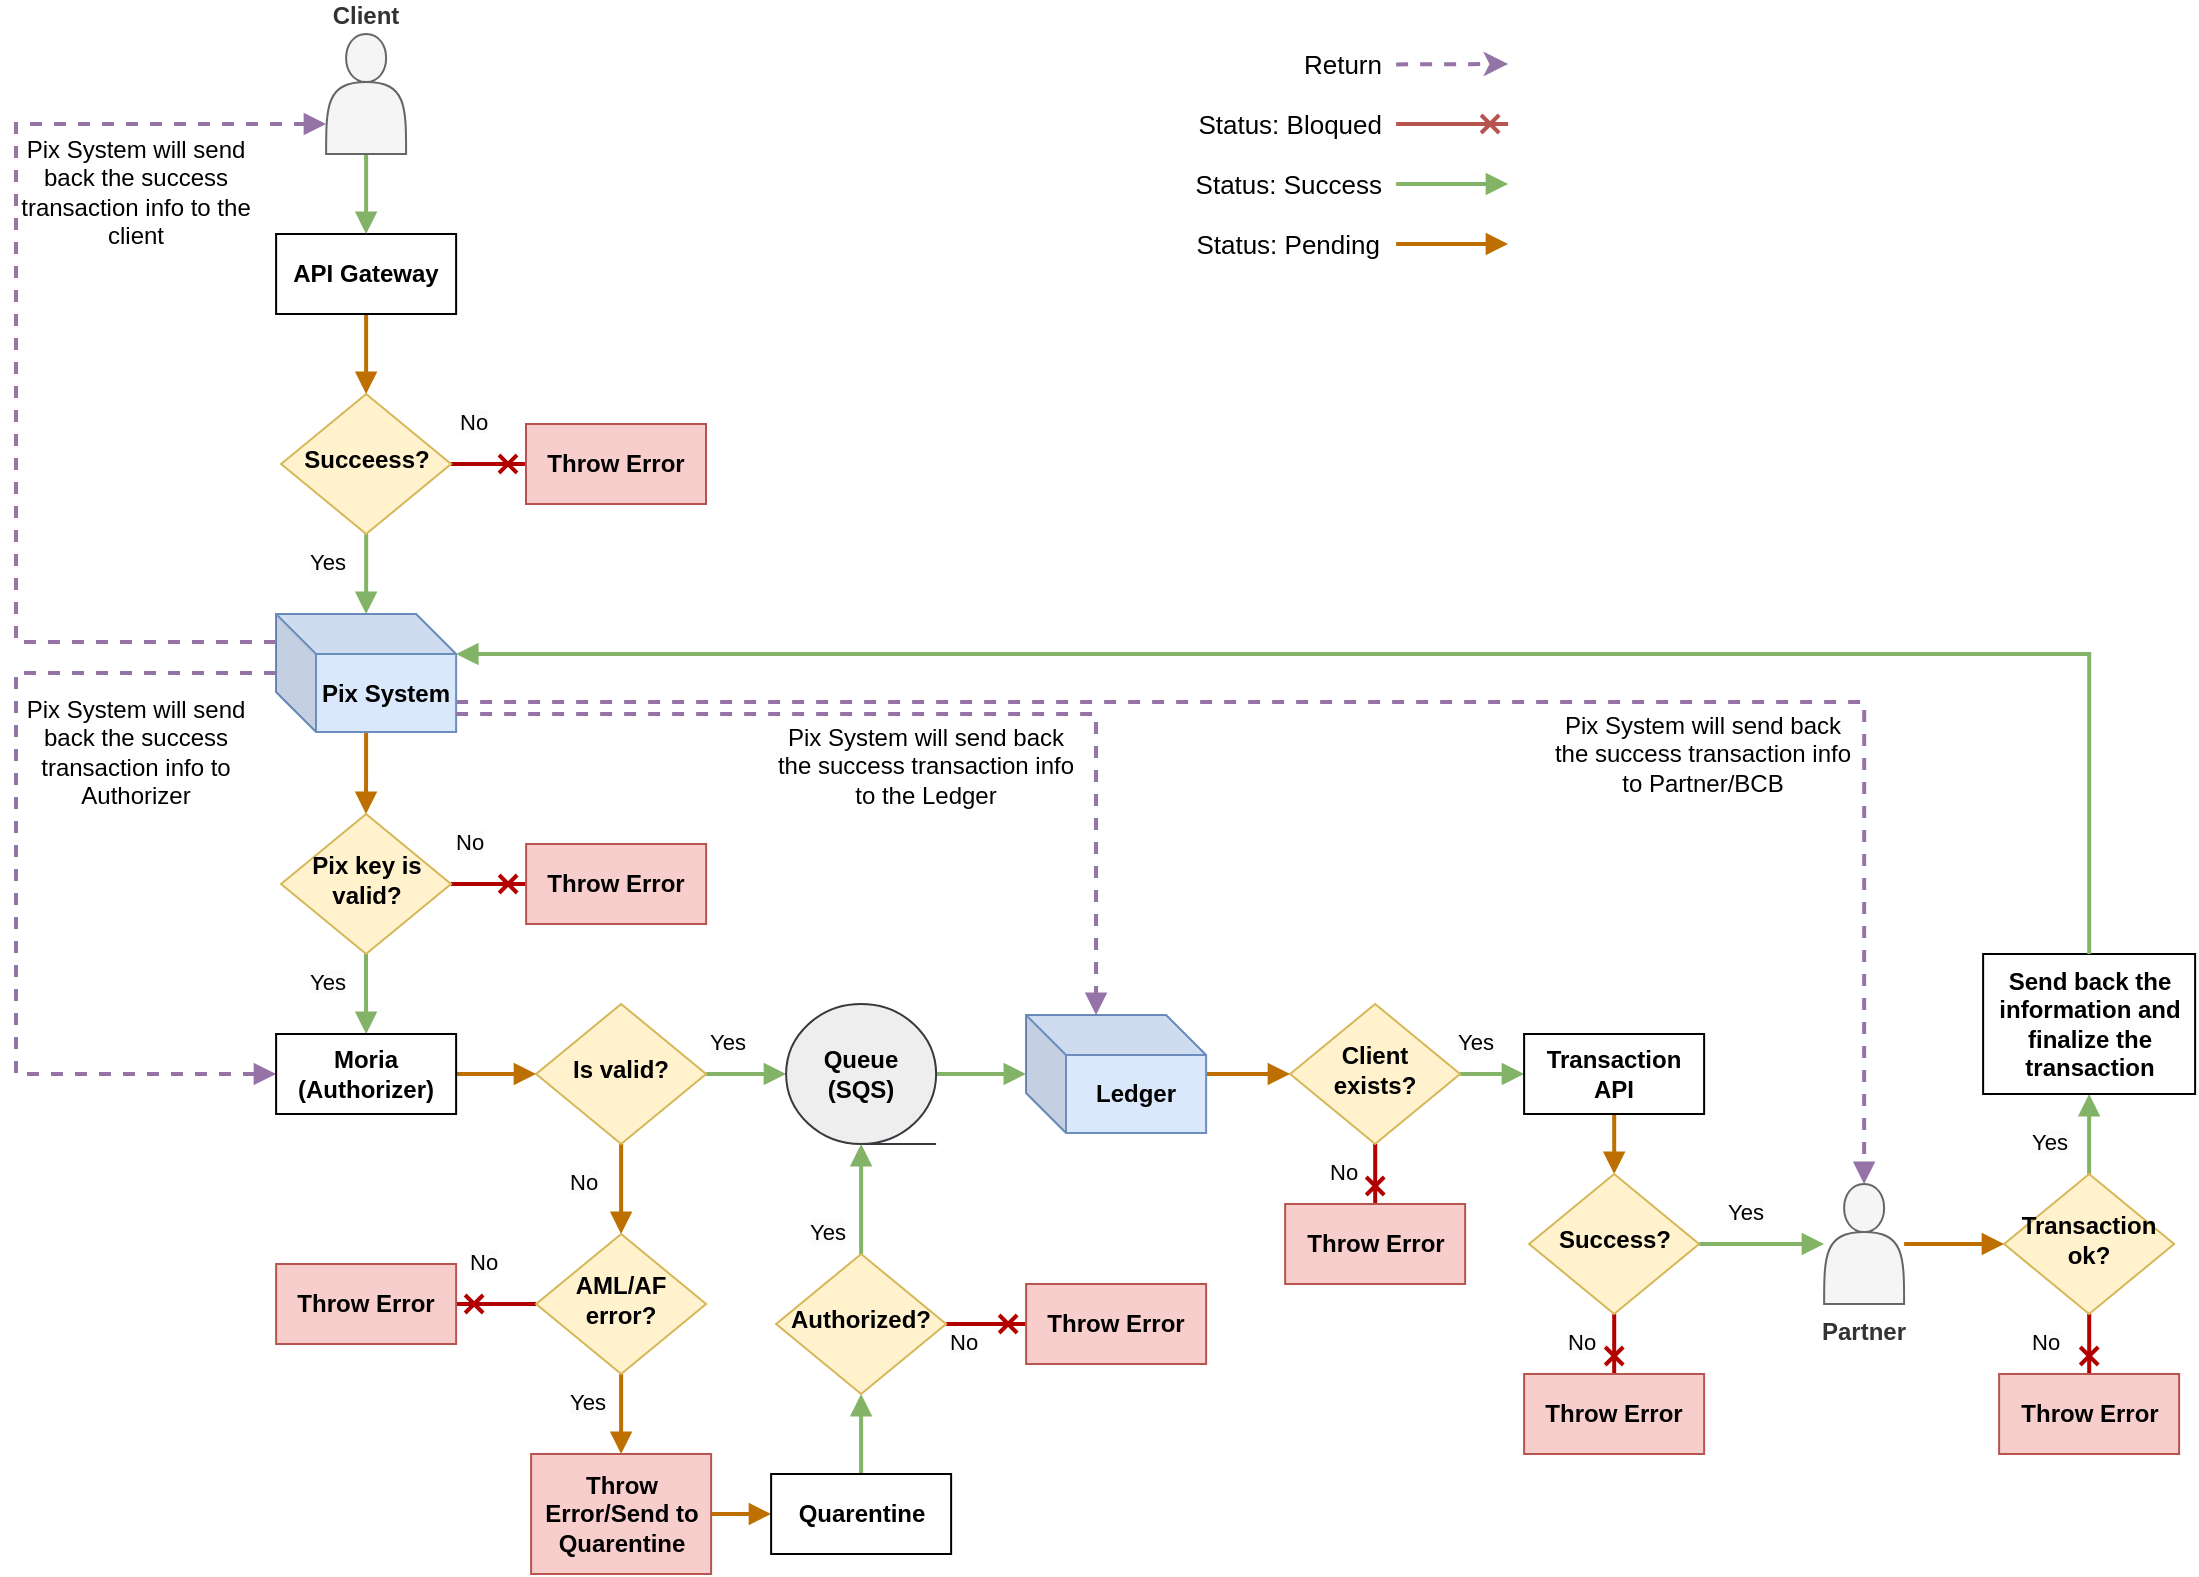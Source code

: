 <mxfile version="24.8.6">
  <diagram name="Página-1" id="_tjehjeqC8xvkfCc-J5Z">
    <mxGraphModel dx="1426" dy="-80" grid="1" gridSize="10" guides="1" tooltips="1" connect="1" arrows="1" fold="1" page="1" pageScale="1" pageWidth="1169" pageHeight="827" math="0" shadow="0">
      <root>
        <mxCell id="0" />
        <mxCell id="1" parent="0" />
        <mxCell id="SmmEcg36l4jFmfhDRhtb-8" value="" style="edgeStyle=orthogonalEdgeStyle;rounded=0;orthogonalLoop=1;jettySize=auto;html=1;fillColor=#f0a30a;strokeColor=#BD7000;strokeWidth=2;endArrow=block;endFill=1;" edge="1" parent="1" source="SmmEcg36l4jFmfhDRhtb-1" target="SmmEcg36l4jFmfhDRhtb-7">
          <mxGeometry relative="1" as="geometry" />
        </mxCell>
        <mxCell id="SmmEcg36l4jFmfhDRhtb-1" value="API Gateway" style="rounded=0;whiteSpace=wrap;html=1;fontStyle=1;" vertex="1" parent="1">
          <mxGeometry x="160.06" y="956" width="90" height="40" as="geometry" />
        </mxCell>
        <mxCell id="SmmEcg36l4jFmfhDRhtb-5" value="" style="edgeStyle=orthogonalEdgeStyle;rounded=0;orthogonalLoop=1;jettySize=auto;html=1;strokeWidth=2;endArrow=block;endFill=1;fillColor=#d5e8d4;strokeColor=#82b366;" edge="1" parent="1" source="SmmEcg36l4jFmfhDRhtb-4" target="SmmEcg36l4jFmfhDRhtb-1">
          <mxGeometry relative="1" as="geometry" />
        </mxCell>
        <mxCell id="SmmEcg36l4jFmfhDRhtb-4" value="Client" style="shape=actor;whiteSpace=wrap;html=1;verticalAlign=bottom;labelPosition=center;verticalLabelPosition=top;align=center;fillColor=#f5f5f5;fontColor=#333333;strokeColor=#666666;fontStyle=1" vertex="1" parent="1">
          <mxGeometry x="185.06" y="856" width="40" height="60" as="geometry" />
        </mxCell>
        <mxCell id="SmmEcg36l4jFmfhDRhtb-11" value="" style="edgeStyle=orthogonalEdgeStyle;rounded=0;orthogonalLoop=1;jettySize=auto;html=1;fillColor=#d5e8d4;strokeColor=#82b366;strokeWidth=2;endArrow=block;endFill=1;" edge="1" parent="1" source="SmmEcg36l4jFmfhDRhtb-7" target="SmmEcg36l4jFmfhDRhtb-10">
          <mxGeometry relative="1" as="geometry" />
        </mxCell>
        <mxCell id="SmmEcg36l4jFmfhDRhtb-13" value="" style="edgeStyle=orthogonalEdgeStyle;rounded=0;orthogonalLoop=1;jettySize=auto;html=1;fillColor=#e51400;strokeColor=#B20000;strokeWidth=2;endArrow=cross;endFill=0;" edge="1" parent="1" source="SmmEcg36l4jFmfhDRhtb-7" target="SmmEcg36l4jFmfhDRhtb-12">
          <mxGeometry relative="1" as="geometry" />
        </mxCell>
        <mxCell id="SmmEcg36l4jFmfhDRhtb-7" value="Succeess?" style="rhombus;whiteSpace=wrap;html=1;shadow=0;fontFamily=Helvetica;fontSize=12;align=center;strokeWidth=1;spacing=6;spacingTop=-4;fillColor=#fff2cc;strokeColor=#d6b656;fontStyle=1" vertex="1" parent="1">
          <mxGeometry x="162.56" y="1036" width="85" height="70" as="geometry" />
        </mxCell>
        <mxCell id="SmmEcg36l4jFmfhDRhtb-18" value="" style="edgeStyle=orthogonalEdgeStyle;rounded=0;orthogonalLoop=1;jettySize=auto;html=1;fillColor=#f0a30a;strokeColor=#BD7000;strokeWidth=2;endArrow=block;endFill=1;" edge="1" parent="1" source="SmmEcg36l4jFmfhDRhtb-10" target="SmmEcg36l4jFmfhDRhtb-17">
          <mxGeometry relative="1" as="geometry" />
        </mxCell>
        <mxCell id="SmmEcg36l4jFmfhDRhtb-92" style="edgeStyle=orthogonalEdgeStyle;rounded=0;orthogonalLoop=1;jettySize=auto;html=1;entryX=0;entryY=0.5;entryDx=0;entryDy=0;fillColor=#e1d5e7;strokeColor=#9673a6;strokeWidth=2;dashed=1;endArrow=block;endFill=1;" edge="1" parent="1" source="SmmEcg36l4jFmfhDRhtb-10" target="SmmEcg36l4jFmfhDRhtb-22">
          <mxGeometry relative="1" as="geometry">
            <Array as="points">
              <mxPoint x="30" y="1176" />
              <mxPoint x="30" y="1376" />
            </Array>
          </mxGeometry>
        </mxCell>
        <mxCell id="SmmEcg36l4jFmfhDRhtb-94" style="edgeStyle=orthogonalEdgeStyle;rounded=0;orthogonalLoop=1;jettySize=auto;html=1;entryX=0;entryY=0.75;entryDx=0;entryDy=0;fillColor=#e1d5e7;strokeColor=#9673a6;strokeWidth=2;dashed=1;endArrow=block;endFill=1;" edge="1" parent="1" source="SmmEcg36l4jFmfhDRhtb-10" target="SmmEcg36l4jFmfhDRhtb-4">
          <mxGeometry relative="1" as="geometry">
            <Array as="points">
              <mxPoint x="30" y="1160" />
              <mxPoint x="30" y="901" />
            </Array>
          </mxGeometry>
        </mxCell>
        <mxCell id="SmmEcg36l4jFmfhDRhtb-96" style="edgeStyle=orthogonalEdgeStyle;rounded=0;orthogonalLoop=1;jettySize=auto;html=1;entryX=0.5;entryY=0;entryDx=0;entryDy=0;fillColor=#e1d5e7;strokeColor=#9673a6;dashed=1;strokeWidth=2;endArrow=block;endFill=1;" edge="1" parent="1" source="SmmEcg36l4jFmfhDRhtb-10" target="SmmEcg36l4jFmfhDRhtb-82">
          <mxGeometry relative="1" as="geometry">
            <Array as="points">
              <mxPoint x="954" y="1190" />
            </Array>
          </mxGeometry>
        </mxCell>
        <mxCell id="SmmEcg36l4jFmfhDRhtb-10" value="Pix System" style="shape=cube;whiteSpace=wrap;html=1;boundedLbl=1;backgroundOutline=1;darkOpacity=0.05;darkOpacity2=0.1;fontStyle=1;fillColor=#dae8fc;strokeColor=#6c8ebf;" vertex="1" parent="1">
          <mxGeometry x="160" y="1146" width="90.06" height="59" as="geometry" />
        </mxCell>
        <mxCell id="SmmEcg36l4jFmfhDRhtb-12" value="Throw Error" style="rounded=0;whiteSpace=wrap;html=1;fontStyle=1;fillColor=#f8cecc;strokeColor=#b85450;" vertex="1" parent="1">
          <mxGeometry x="285" y="1051" width="90" height="40" as="geometry" />
        </mxCell>
        <mxCell id="SmmEcg36l4jFmfhDRhtb-14" value="&lt;span style=&quot;color: rgb(0, 0, 0); font-family: Helvetica; font-size: 11px; font-style: normal; font-variant-ligatures: normal; font-variant-caps: normal; letter-spacing: normal; orphans: 2; text-align: center; text-indent: 0px; text-transform: none; widows: 2; word-spacing: 0px; -webkit-text-stroke-width: 0px; white-space: nowrap; background-color: rgb(251, 251, 251); text-decoration-thickness: initial; text-decoration-style: initial; text-decoration-color: initial; float: none; display: inline !important;&quot;&gt;Yes&lt;/span&gt;" style="text;whiteSpace=wrap;html=1;fontStyle=0" vertex="1" parent="1">
          <mxGeometry x="175.06" y="1106" width="50" height="40" as="geometry" />
        </mxCell>
        <mxCell id="SmmEcg36l4jFmfhDRhtb-16" value="&lt;span style=&quot;color: rgb(0, 0, 0); font-family: Helvetica; font-size: 11px; font-style: normal; font-variant-ligatures: normal; font-variant-caps: normal; letter-spacing: normal; orphans: 2; text-align: center; text-indent: 0px; text-transform: none; widows: 2; word-spacing: 0px; -webkit-text-stroke-width: 0px; white-space: nowrap; background-color: rgb(251, 251, 251); text-decoration-thickness: initial; text-decoration-style: initial; text-decoration-color: initial; float: none; display: inline !important;&quot;&gt;No&lt;/span&gt;" style="text;whiteSpace=wrap;html=1;fontStyle=0" vertex="1" parent="1">
          <mxGeometry x="250.06" y="1036" width="50" height="40" as="geometry" />
        </mxCell>
        <mxCell id="SmmEcg36l4jFmfhDRhtb-20" value="" style="edgeStyle=orthogonalEdgeStyle;rounded=0;orthogonalLoop=1;jettySize=auto;html=1;fillColor=#e51400;strokeColor=#B20000;strokeWidth=2;endArrow=cross;endFill=0;" edge="1" parent="1" source="SmmEcg36l4jFmfhDRhtb-17" target="SmmEcg36l4jFmfhDRhtb-19">
          <mxGeometry relative="1" as="geometry" />
        </mxCell>
        <mxCell id="SmmEcg36l4jFmfhDRhtb-23" value="" style="edgeStyle=orthogonalEdgeStyle;rounded=0;orthogonalLoop=1;jettySize=auto;html=1;fillColor=#d5e8d4;strokeColor=#82b366;strokeWidth=2;endArrow=block;endFill=1;" edge="1" parent="1" source="SmmEcg36l4jFmfhDRhtb-17" target="SmmEcg36l4jFmfhDRhtb-22">
          <mxGeometry relative="1" as="geometry" />
        </mxCell>
        <mxCell id="SmmEcg36l4jFmfhDRhtb-17" value="Pix key is valid?" style="rhombus;whiteSpace=wrap;html=1;shadow=0;fontFamily=Helvetica;fontSize=12;align=center;strokeWidth=1;spacing=6;spacingTop=-4;fillColor=#fff2cc;strokeColor=#d6b656;fontStyle=1" vertex="1" parent="1">
          <mxGeometry x="162.53" y="1246" width="85" height="70" as="geometry" />
        </mxCell>
        <mxCell id="SmmEcg36l4jFmfhDRhtb-19" value="Throw Error" style="rounded=0;whiteSpace=wrap;html=1;fontStyle=1;fillColor=#f8cecc;strokeColor=#b85450;" vertex="1" parent="1">
          <mxGeometry x="285.06" y="1261" width="90" height="40" as="geometry" />
        </mxCell>
        <mxCell id="SmmEcg36l4jFmfhDRhtb-27" value="" style="edgeStyle=orthogonalEdgeStyle;rounded=0;orthogonalLoop=1;jettySize=auto;html=1;fillColor=#f0a30a;strokeColor=#BD7000;strokeWidth=2;endArrow=block;endFill=1;" edge="1" parent="1" source="SmmEcg36l4jFmfhDRhtb-22" target="SmmEcg36l4jFmfhDRhtb-26">
          <mxGeometry relative="1" as="geometry" />
        </mxCell>
        <mxCell id="SmmEcg36l4jFmfhDRhtb-22" value="Moria (Authorizer)" style="rounded=0;whiteSpace=wrap;html=1;fontStyle=1;" vertex="1" parent="1">
          <mxGeometry x="160.06" y="1356" width="90" height="40" as="geometry" />
        </mxCell>
        <mxCell id="SmmEcg36l4jFmfhDRhtb-29" value="" style="edgeStyle=orthogonalEdgeStyle;rounded=0;orthogonalLoop=1;jettySize=auto;html=1;fillColor=#f0a30a;strokeColor=#BD7000;strokeWidth=2;endArrow=block;endFill=1;" edge="1" parent="1" source="SmmEcg36l4jFmfhDRhtb-26" target="SmmEcg36l4jFmfhDRhtb-28">
          <mxGeometry relative="1" as="geometry" />
        </mxCell>
        <mxCell id="SmmEcg36l4jFmfhDRhtb-32" value="" style="edgeStyle=orthogonalEdgeStyle;rounded=0;orthogonalLoop=1;jettySize=auto;html=1;fillColor=#d5e8d4;strokeColor=#82b366;strokeWidth=2;endArrow=block;endFill=1;" edge="1" parent="1" source="SmmEcg36l4jFmfhDRhtb-26" target="SmmEcg36l4jFmfhDRhtb-31">
          <mxGeometry relative="1" as="geometry" />
        </mxCell>
        <mxCell id="SmmEcg36l4jFmfhDRhtb-26" value="Is valid?" style="rhombus;whiteSpace=wrap;html=1;shadow=0;fontFamily=Helvetica;fontSize=12;align=center;strokeWidth=1;spacing=6;spacingTop=-4;fillColor=#fff2cc;strokeColor=#d6b656;fontStyle=1" vertex="1" parent="1">
          <mxGeometry x="290.06" y="1341" width="85" height="70" as="geometry" />
        </mxCell>
        <mxCell id="SmmEcg36l4jFmfhDRhtb-36" value="" style="edgeStyle=orthogonalEdgeStyle;rounded=0;orthogonalLoop=1;jettySize=auto;html=1;fillColor=#e51400;strokeColor=#B20000;strokeWidth=2;endArrow=cross;endFill=0;" edge="1" parent="1" source="SmmEcg36l4jFmfhDRhtb-28" target="SmmEcg36l4jFmfhDRhtb-35">
          <mxGeometry relative="1" as="geometry" />
        </mxCell>
        <mxCell id="SmmEcg36l4jFmfhDRhtb-41" value="" style="edgeStyle=orthogonalEdgeStyle;rounded=0;orthogonalLoop=1;jettySize=auto;html=1;fillColor=#f0a30a;strokeColor=#BD7000;strokeWidth=2;endArrow=block;endFill=1;" edge="1" parent="1" source="SmmEcg36l4jFmfhDRhtb-28" target="SmmEcg36l4jFmfhDRhtb-40">
          <mxGeometry relative="1" as="geometry" />
        </mxCell>
        <mxCell id="SmmEcg36l4jFmfhDRhtb-28" value="AML/AF error?" style="rhombus;whiteSpace=wrap;html=1;shadow=0;fontFamily=Helvetica;fontSize=12;align=center;strokeWidth=1;spacing=6;spacingTop=-4;fillColor=#fff2cc;strokeColor=#d6b656;fontStyle=1" vertex="1" parent="1">
          <mxGeometry x="290.06" y="1456" width="85" height="70" as="geometry" />
        </mxCell>
        <mxCell id="SmmEcg36l4jFmfhDRhtb-52" value="" style="edgeStyle=orthogonalEdgeStyle;rounded=0;orthogonalLoop=1;jettySize=auto;html=1;fillColor=#d5e8d4;strokeColor=#82b366;strokeWidth=2;endArrow=block;endFill=1;" edge="1" parent="1" source="SmmEcg36l4jFmfhDRhtb-31" target="SmmEcg36l4jFmfhDRhtb-51">
          <mxGeometry relative="1" as="geometry" />
        </mxCell>
        <mxCell id="SmmEcg36l4jFmfhDRhtb-31" value="Queue (SQS)" style="strokeWidth=1;html=1;shape=mxgraph.flowchart.sequential_data;whiteSpace=wrap;fontStyle=1;fillColor=#eeeeee;strokeColor=#36393d;" vertex="1" parent="1">
          <mxGeometry x="415.06" y="1341" width="75" height="70" as="geometry" />
        </mxCell>
        <mxCell id="SmmEcg36l4jFmfhDRhtb-33" value="&lt;span style=&quot;color: rgb(0, 0, 0); font-family: Helvetica; font-size: 11px; font-style: normal; font-variant-ligatures: normal; font-variant-caps: normal; letter-spacing: normal; orphans: 2; text-align: center; text-indent: 0px; text-transform: none; widows: 2; word-spacing: 0px; -webkit-text-stroke-width: 0px; white-space: nowrap; background-color: rgb(251, 251, 251); text-decoration-thickness: initial; text-decoration-style: initial; text-decoration-color: initial; float: none; display: inline !important;&quot;&gt;Yes&lt;/span&gt;" style="text;whiteSpace=wrap;html=1;fontStyle=0" vertex="1" parent="1">
          <mxGeometry x="175.06" y="1316" width="50" height="40" as="geometry" />
        </mxCell>
        <mxCell id="SmmEcg36l4jFmfhDRhtb-34" value="&lt;span style=&quot;color: rgb(0, 0, 0); font-family: Helvetica; font-size: 11px; font-style: normal; font-variant-ligatures: normal; font-variant-caps: normal; letter-spacing: normal; orphans: 2; text-align: center; text-indent: 0px; text-transform: none; widows: 2; word-spacing: 0px; -webkit-text-stroke-width: 0px; white-space: nowrap; background-color: rgb(251, 251, 251); text-decoration-thickness: initial; text-decoration-style: initial; text-decoration-color: initial; float: none; display: inline !important;&quot;&gt;No&lt;/span&gt;" style="text;whiteSpace=wrap;html=1;fontStyle=0" vertex="1" parent="1">
          <mxGeometry x="247.56" y="1246" width="50" height="40" as="geometry" />
        </mxCell>
        <mxCell id="SmmEcg36l4jFmfhDRhtb-35" value="Throw Error" style="rounded=0;whiteSpace=wrap;html=1;fontStyle=1;fillColor=#f8cecc;strokeColor=#b85450;" vertex="1" parent="1">
          <mxGeometry x="160.06" y="1471" width="90" height="40" as="geometry" />
        </mxCell>
        <mxCell id="SmmEcg36l4jFmfhDRhtb-37" value="&lt;span style=&quot;color: rgb(0, 0, 0); font-family: Helvetica; font-size: 11px; font-style: normal; font-variant-ligatures: normal; font-variant-caps: normal; letter-spacing: normal; orphans: 2; text-align: center; text-indent: 0px; text-transform: none; widows: 2; word-spacing: 0px; -webkit-text-stroke-width: 0px; white-space: nowrap; background-color: rgb(251, 251, 251); text-decoration-thickness: initial; text-decoration-style: initial; text-decoration-color: initial; float: none; display: inline !important;&quot;&gt;No&lt;/span&gt;" style="text;whiteSpace=wrap;html=1;fontStyle=0" vertex="1" parent="1">
          <mxGeometry x="255.06" y="1456" width="50" height="40" as="geometry" />
        </mxCell>
        <mxCell id="SmmEcg36l4jFmfhDRhtb-38" value="&lt;span style=&quot;color: rgb(0, 0, 0); font-family: Helvetica; font-size: 11px; font-style: normal; font-variant-ligatures: normal; font-variant-caps: normal; letter-spacing: normal; orphans: 2; text-align: center; text-indent: 0px; text-transform: none; widows: 2; word-spacing: 0px; -webkit-text-stroke-width: 0px; white-space: nowrap; background-color: rgb(251, 251, 251); text-decoration-thickness: initial; text-decoration-style: initial; text-decoration-color: initial; float: none; display: inline !important;&quot;&gt;Yes&lt;/span&gt;" style="text;whiteSpace=wrap;html=1;fontStyle=0" vertex="1" parent="1">
          <mxGeometry x="375" y="1346" width="50" height="40" as="geometry" />
        </mxCell>
        <mxCell id="SmmEcg36l4jFmfhDRhtb-39" value="&lt;span style=&quot;color: rgb(0, 0, 0); font-family: Helvetica; font-size: 11px; font-style: normal; font-variant-ligatures: normal; font-variant-caps: normal; letter-spacing: normal; orphans: 2; text-align: center; text-indent: 0px; text-transform: none; widows: 2; word-spacing: 0px; -webkit-text-stroke-width: 0px; white-space: nowrap; background-color: rgb(251, 251, 251); text-decoration-thickness: initial; text-decoration-style: initial; text-decoration-color: initial; float: none; display: inline !important;&quot;&gt;No&lt;/span&gt;" style="text;whiteSpace=wrap;html=1;fontStyle=0" vertex="1" parent="1">
          <mxGeometry x="305" y="1416" width="50" height="40" as="geometry" />
        </mxCell>
        <mxCell id="SmmEcg36l4jFmfhDRhtb-44" value="" style="edgeStyle=orthogonalEdgeStyle;rounded=0;orthogonalLoop=1;jettySize=auto;html=1;fillColor=#f0a30a;strokeColor=#BD7000;strokeWidth=2;endArrow=block;endFill=1;" edge="1" parent="1" source="SmmEcg36l4jFmfhDRhtb-40" target="SmmEcg36l4jFmfhDRhtb-43">
          <mxGeometry relative="1" as="geometry" />
        </mxCell>
        <mxCell id="SmmEcg36l4jFmfhDRhtb-40" value="Throw Error/Send to Quarentine" style="rounded=0;whiteSpace=wrap;html=1;fontStyle=1;fillColor=#f8cecc;strokeColor=#b85450;" vertex="1" parent="1">
          <mxGeometry x="287.56" y="1566" width="90" height="60" as="geometry" />
        </mxCell>
        <mxCell id="SmmEcg36l4jFmfhDRhtb-42" value="&lt;span style=&quot;color: rgb(0, 0, 0); font-family: Helvetica; font-size: 11px; font-style: normal; font-variant-ligatures: normal; font-variant-caps: normal; letter-spacing: normal; orphans: 2; text-align: center; text-indent: 0px; text-transform: none; widows: 2; word-spacing: 0px; -webkit-text-stroke-width: 0px; white-space: nowrap; background-color: rgb(251, 251, 251); text-decoration-thickness: initial; text-decoration-style: initial; text-decoration-color: initial; float: none; display: inline !important;&quot;&gt;Yes&lt;/span&gt;" style="text;whiteSpace=wrap;html=1;fontStyle=0" vertex="1" parent="1">
          <mxGeometry x="305.06" y="1526" width="50" height="40" as="geometry" />
        </mxCell>
        <mxCell id="SmmEcg36l4jFmfhDRhtb-47" value="" style="edgeStyle=orthogonalEdgeStyle;rounded=0;orthogonalLoop=1;jettySize=auto;html=1;fillColor=#d5e8d4;strokeColor=#82b366;strokeWidth=2;endArrow=block;endFill=1;" edge="1" parent="1" source="SmmEcg36l4jFmfhDRhtb-43" target="SmmEcg36l4jFmfhDRhtb-46">
          <mxGeometry relative="1" as="geometry" />
        </mxCell>
        <mxCell id="SmmEcg36l4jFmfhDRhtb-43" value="Quarentine" style="rounded=0;whiteSpace=wrap;html=1;fontStyle=1;" vertex="1" parent="1">
          <mxGeometry x="407.56" y="1576" width="90" height="40" as="geometry" />
        </mxCell>
        <mxCell id="SmmEcg36l4jFmfhDRhtb-48" value="" style="edgeStyle=orthogonalEdgeStyle;rounded=0;orthogonalLoop=1;jettySize=auto;html=1;entryX=0.5;entryY=1;entryDx=0;entryDy=0;entryPerimeter=0;fillColor=#d5e8d4;strokeColor=#82b366;strokeWidth=2;endArrow=block;endFill=1;" edge="1" parent="1" source="SmmEcg36l4jFmfhDRhtb-46" target="SmmEcg36l4jFmfhDRhtb-31">
          <mxGeometry relative="1" as="geometry" />
        </mxCell>
        <mxCell id="SmmEcg36l4jFmfhDRhtb-50" value="" style="edgeStyle=orthogonalEdgeStyle;rounded=0;orthogonalLoop=1;jettySize=auto;html=1;fillColor=#e51400;strokeColor=#B20000;strokeWidth=2;endArrow=cross;endFill=0;" edge="1" parent="1" source="SmmEcg36l4jFmfhDRhtb-46" target="SmmEcg36l4jFmfhDRhtb-49">
          <mxGeometry relative="1" as="geometry" />
        </mxCell>
        <mxCell id="SmmEcg36l4jFmfhDRhtb-46" value="Authorized?" style="rhombus;whiteSpace=wrap;html=1;shadow=0;fontFamily=Helvetica;fontSize=12;align=center;strokeWidth=1;spacing=6;spacingTop=-4;fillColor=#fff2cc;strokeColor=#d6b656;fontStyle=1" vertex="1" parent="1">
          <mxGeometry x="410.06" y="1466" width="85" height="70" as="geometry" />
        </mxCell>
        <mxCell id="SmmEcg36l4jFmfhDRhtb-49" value="Throw Error" style="rounded=0;whiteSpace=wrap;html=1;fontStyle=1;fillColor=#f8cecc;strokeColor=#b85450;" vertex="1" parent="1">
          <mxGeometry x="535.06" y="1481" width="90" height="40" as="geometry" />
        </mxCell>
        <mxCell id="SmmEcg36l4jFmfhDRhtb-54" value="" style="edgeStyle=orthogonalEdgeStyle;rounded=0;orthogonalLoop=1;jettySize=auto;html=1;fillColor=#f0a30a;strokeColor=#BD7000;strokeWidth=2;endArrow=block;endFill=1;" edge="1" parent="1" source="SmmEcg36l4jFmfhDRhtb-51" target="SmmEcg36l4jFmfhDRhtb-53">
          <mxGeometry relative="1" as="geometry" />
        </mxCell>
        <mxCell id="SmmEcg36l4jFmfhDRhtb-51" value="Ledger" style="shape=cube;whiteSpace=wrap;html=1;boundedLbl=1;backgroundOutline=1;darkOpacity=0.05;darkOpacity2=0.1;fontStyle=1;fillColor=#dae8fc;strokeColor=#6c8ebf;" vertex="1" parent="1">
          <mxGeometry x="535" y="1346.5" width="90.06" height="59" as="geometry" />
        </mxCell>
        <mxCell id="SmmEcg36l4jFmfhDRhtb-57" value="" style="edgeStyle=orthogonalEdgeStyle;rounded=0;orthogonalLoop=1;jettySize=auto;html=1;fillColor=#e51400;strokeColor=#B20000;strokeWidth=2;endArrow=cross;endFill=0;" edge="1" parent="1" source="SmmEcg36l4jFmfhDRhtb-53" target="SmmEcg36l4jFmfhDRhtb-56">
          <mxGeometry relative="1" as="geometry" />
        </mxCell>
        <mxCell id="SmmEcg36l4jFmfhDRhtb-60" value="" style="edgeStyle=orthogonalEdgeStyle;rounded=0;orthogonalLoop=1;jettySize=auto;html=1;fillColor=#d5e8d4;strokeColor=#82b366;strokeWidth=2;endArrow=block;endFill=1;" edge="1" parent="1" source="SmmEcg36l4jFmfhDRhtb-53" target="SmmEcg36l4jFmfhDRhtb-59">
          <mxGeometry relative="1" as="geometry" />
        </mxCell>
        <mxCell id="SmmEcg36l4jFmfhDRhtb-53" value="Client exists?" style="rhombus;whiteSpace=wrap;html=1;shadow=0;fontFamily=Helvetica;fontSize=12;align=center;strokeWidth=1;spacing=6;spacingTop=-4;fillColor=#fff2cc;strokeColor=#d6b656;fontStyle=1" vertex="1" parent="1">
          <mxGeometry x="667.06" y="1341" width="85" height="70" as="geometry" />
        </mxCell>
        <mxCell id="SmmEcg36l4jFmfhDRhtb-56" value="Throw Error" style="rounded=0;whiteSpace=wrap;html=1;fontStyle=1;fillColor=#f8cecc;strokeColor=#b85450;" vertex="1" parent="1">
          <mxGeometry x="664.56" y="1441" width="90" height="40" as="geometry" />
        </mxCell>
        <mxCell id="SmmEcg36l4jFmfhDRhtb-74" value="" style="edgeStyle=orthogonalEdgeStyle;rounded=0;orthogonalLoop=1;jettySize=auto;html=1;fillColor=#f0a30a;strokeColor=#BD7000;strokeWidth=2;endArrow=block;endFill=1;" edge="1" parent="1" source="SmmEcg36l4jFmfhDRhtb-59" target="SmmEcg36l4jFmfhDRhtb-73">
          <mxGeometry relative="1" as="geometry" />
        </mxCell>
        <mxCell id="SmmEcg36l4jFmfhDRhtb-59" value="Transaction API" style="rounded=0;whiteSpace=wrap;html=1;fontStyle=1;" vertex="1" parent="1">
          <mxGeometry x="784.06" y="1356" width="90" height="40" as="geometry" />
        </mxCell>
        <mxCell id="SmmEcg36l4jFmfhDRhtb-61" style="edgeStyle=orthogonalEdgeStyle;rounded=0;orthogonalLoop=1;jettySize=auto;html=1;entryX=0;entryY=0;entryDx=35.03;entryDy=0;entryPerimeter=0;fillColor=#e1d5e7;strokeColor=#9673a6;strokeWidth=2;endArrow=block;endFill=1;dashed=1;" edge="1" parent="1" source="SmmEcg36l4jFmfhDRhtb-10" target="SmmEcg36l4jFmfhDRhtb-51">
          <mxGeometry relative="1" as="geometry">
            <Array as="points">
              <mxPoint x="570.06" y="1196" />
            </Array>
          </mxGeometry>
        </mxCell>
        <mxCell id="SmmEcg36l4jFmfhDRhtb-63" value="" style="endArrow=classic;html=1;rounded=0;fillColor=#e1d5e7;strokeColor=#9673a6;dashed=1;strokeWidth=2;fontSize=13;align=right;fontStyle=0" edge="1" parent="1">
          <mxGeometry width="50" height="50" relative="1" as="geometry">
            <mxPoint x="720.06" y="871.21" as="sourcePoint" />
            <mxPoint x="776.06" y="871" as="targetPoint" />
          </mxGeometry>
        </mxCell>
        <mxCell id="SmmEcg36l4jFmfhDRhtb-65" value="Return" style="text;html=1;align=right;verticalAlign=middle;whiteSpace=wrap;rounded=0;fontSize=13;fontStyle=0" vertex="1" parent="1">
          <mxGeometry x="655.06" y="856" width="60" height="30" as="geometry" />
        </mxCell>
        <mxCell id="SmmEcg36l4jFmfhDRhtb-66" value="" style="edgeStyle=orthogonalEdgeStyle;rounded=0;orthogonalLoop=1;jettySize=auto;html=1;endArrow=cross;endFill=0;fillColor=#f8cecc;strokeColor=#b85450;strokeWidth=2;fontSize=13;align=right;fontStyle=0" edge="1" parent="1">
          <mxGeometry relative="1" as="geometry">
            <mxPoint x="720.06" y="901" as="sourcePoint" />
            <mxPoint x="776.06" y="901" as="targetPoint" />
          </mxGeometry>
        </mxCell>
        <mxCell id="SmmEcg36l4jFmfhDRhtb-67" value="" style="edgeStyle=orthogonalEdgeStyle;rounded=0;orthogonalLoop=1;jettySize=auto;html=1;endArrow=block;endFill=1;fillColor=#d5e8d4;strokeColor=#82b366;strokeWidth=2;fontSize=13;align=right;fontStyle=0" edge="1" parent="1">
          <mxGeometry relative="1" as="geometry">
            <mxPoint x="720.06" y="931" as="sourcePoint" />
            <mxPoint x="776.06" y="931" as="targetPoint" />
          </mxGeometry>
        </mxCell>
        <mxCell id="SmmEcg36l4jFmfhDRhtb-68" value="" style="edgeStyle=orthogonalEdgeStyle;rounded=0;orthogonalLoop=1;jettySize=auto;html=1;endArrow=block;endFill=1;fillColor=#f0a30a;strokeColor=#BD7000;strokeWidth=2;fontSize=13;align=right;fontStyle=0" edge="1" parent="1">
          <mxGeometry relative="1" as="geometry">
            <mxPoint x="720.06" y="961" as="sourcePoint" />
            <mxPoint x="776.06" y="961" as="targetPoint" />
          </mxGeometry>
        </mxCell>
        <mxCell id="SmmEcg36l4jFmfhDRhtb-69" value="Status: Bloqued" style="text;html=1;align=right;verticalAlign=middle;whiteSpace=wrap;rounded=0;fontSize=13;fontStyle=0" vertex="1" parent="1">
          <mxGeometry x="611.06" y="886" width="104" height="30" as="geometry" />
        </mxCell>
        <mxCell id="SmmEcg36l4jFmfhDRhtb-70" value="Status: Success" style="text;html=1;align=right;verticalAlign=middle;whiteSpace=wrap;rounded=0;fontSize=13;fontStyle=0" vertex="1" parent="1">
          <mxGeometry x="596.06" y="916" width="119" height="30" as="geometry" />
        </mxCell>
        <mxCell id="SmmEcg36l4jFmfhDRhtb-71" value="Status: Pending" style="text;html=1;align=right;verticalAlign=middle;whiteSpace=wrap;rounded=0;fontSize=13;fontStyle=0" vertex="1" parent="1">
          <mxGeometry x="595.06" y="946" width="119" height="30" as="geometry" />
        </mxCell>
        <mxCell id="SmmEcg36l4jFmfhDRhtb-72" value="Pix System will send back the success transaction info to the Ledger" style="text;html=1;align=center;verticalAlign=middle;whiteSpace=wrap;rounded=0;fontStyle=0" vertex="1" parent="1">
          <mxGeometry x="405.06" y="1197" width="160" height="49" as="geometry" />
        </mxCell>
        <mxCell id="SmmEcg36l4jFmfhDRhtb-80" value="" style="edgeStyle=orthogonalEdgeStyle;rounded=0;orthogonalLoop=1;jettySize=auto;html=1;fillColor=#e51400;strokeColor=#B20000;strokeWidth=2;endArrow=cross;endFill=0;" edge="1" parent="1" source="SmmEcg36l4jFmfhDRhtb-73" target="SmmEcg36l4jFmfhDRhtb-79">
          <mxGeometry relative="1" as="geometry" />
        </mxCell>
        <mxCell id="SmmEcg36l4jFmfhDRhtb-83" value="" style="edgeStyle=orthogonalEdgeStyle;rounded=0;orthogonalLoop=1;jettySize=auto;html=1;fillColor=#d5e8d4;strokeColor=#82b366;strokeWidth=2;endArrow=block;endFill=1;" edge="1" parent="1" source="SmmEcg36l4jFmfhDRhtb-73" target="SmmEcg36l4jFmfhDRhtb-82">
          <mxGeometry relative="1" as="geometry" />
        </mxCell>
        <mxCell id="SmmEcg36l4jFmfhDRhtb-73" value="Success?" style="rhombus;whiteSpace=wrap;html=1;shadow=0;fontFamily=Helvetica;fontSize=12;align=center;strokeWidth=1;spacing=6;spacingTop=-4;fillColor=#fff2cc;strokeColor=#d6b656;fontStyle=1" vertex="1" parent="1">
          <mxGeometry x="786.56" y="1426" width="85" height="70" as="geometry" />
        </mxCell>
        <mxCell id="SmmEcg36l4jFmfhDRhtb-75" value="&lt;span style=&quot;color: rgb(0, 0, 0); font-family: Helvetica; font-size: 11px; font-style: normal; font-variant-ligatures: normal; font-variant-caps: normal; letter-spacing: normal; orphans: 2; text-align: center; text-indent: 0px; text-transform: none; widows: 2; word-spacing: 0px; -webkit-text-stroke-width: 0px; white-space: nowrap; background-color: rgb(251, 251, 251); text-decoration-thickness: initial; text-decoration-style: initial; text-decoration-color: initial; float: none; display: inline !important;&quot;&gt;Yes&lt;/span&gt;" style="text;whiteSpace=wrap;html=1;fontStyle=0" vertex="1" parent="1">
          <mxGeometry x="425" y="1441" width="50" height="40" as="geometry" />
        </mxCell>
        <mxCell id="SmmEcg36l4jFmfhDRhtb-76" value="&lt;span style=&quot;color: rgb(0, 0, 0); font-family: Helvetica; font-size: 11px; font-style: normal; font-variant-ligatures: normal; font-variant-caps: normal; letter-spacing: normal; orphans: 2; text-align: center; text-indent: 0px; text-transform: none; widows: 2; word-spacing: 0px; -webkit-text-stroke-width: 0px; white-space: nowrap; background-color: rgb(251, 251, 251); text-decoration-thickness: initial; text-decoration-style: initial; text-decoration-color: initial; float: none; display: inline !important;&quot;&gt;No&lt;/span&gt;" style="text;whiteSpace=wrap;html=1;fontStyle=0" vertex="1" parent="1">
          <mxGeometry x="495.06" y="1496" width="50" height="40" as="geometry" />
        </mxCell>
        <mxCell id="SmmEcg36l4jFmfhDRhtb-77" value="&lt;span style=&quot;color: rgb(0, 0, 0); font-family: Helvetica; font-size: 11px; font-style: normal; font-variant-ligatures: normal; font-variant-caps: normal; letter-spacing: normal; orphans: 2; text-align: center; text-indent: 0px; text-transform: none; widows: 2; word-spacing: 0px; -webkit-text-stroke-width: 0px; white-space: nowrap; background-color: rgb(251, 251, 251); text-decoration-thickness: initial; text-decoration-style: initial; text-decoration-color: initial; float: none; display: inline !important;&quot;&gt;No&lt;/span&gt;" style="text;whiteSpace=wrap;html=1;fontStyle=0" vertex="1" parent="1">
          <mxGeometry x="685.06" y="1411" width="50" height="40" as="geometry" />
        </mxCell>
        <mxCell id="SmmEcg36l4jFmfhDRhtb-78" value="&lt;span style=&quot;color: rgb(0, 0, 0); font-family: Helvetica; font-size: 11px; font-style: normal; font-variant-ligatures: normal; font-variant-caps: normal; letter-spacing: normal; orphans: 2; text-align: center; text-indent: 0px; text-transform: none; widows: 2; word-spacing: 0px; -webkit-text-stroke-width: 0px; white-space: nowrap; background-color: rgb(251, 251, 251); text-decoration-thickness: initial; text-decoration-style: initial; text-decoration-color: initial; float: none; display: inline !important;&quot;&gt;Yes&lt;/span&gt;" style="text;whiteSpace=wrap;html=1;fontStyle=0" vertex="1" parent="1">
          <mxGeometry x="749.06" y="1346" width="50" height="40" as="geometry" />
        </mxCell>
        <mxCell id="SmmEcg36l4jFmfhDRhtb-79" value="Throw Error" style="rounded=0;whiteSpace=wrap;html=1;fontStyle=1;fillColor=#f8cecc;strokeColor=#b85450;" vertex="1" parent="1">
          <mxGeometry x="784.06" y="1526" width="90" height="40" as="geometry" />
        </mxCell>
        <mxCell id="SmmEcg36l4jFmfhDRhtb-81" value="&lt;span style=&quot;color: rgb(0, 0, 0); font-family: Helvetica; font-size: 11px; font-style: normal; font-variant-ligatures: normal; font-variant-caps: normal; letter-spacing: normal; orphans: 2; text-align: center; text-indent: 0px; text-transform: none; widows: 2; word-spacing: 0px; -webkit-text-stroke-width: 0px; white-space: nowrap; background-color: rgb(251, 251, 251); text-decoration-thickness: initial; text-decoration-style: initial; text-decoration-color: initial; float: none; display: inline !important;&quot;&gt;No&lt;/span&gt;" style="text;whiteSpace=wrap;html=1;fontStyle=0" vertex="1" parent="1">
          <mxGeometry x="804.06" y="1496" width="50" height="40" as="geometry" />
        </mxCell>
        <mxCell id="SmmEcg36l4jFmfhDRhtb-85" value="" style="edgeStyle=orthogonalEdgeStyle;rounded=0;orthogonalLoop=1;jettySize=auto;html=1;fillColor=#f0a30a;strokeColor=#BD7000;strokeWidth=2;endArrow=block;endFill=1;" edge="1" parent="1" source="SmmEcg36l4jFmfhDRhtb-82" target="SmmEcg36l4jFmfhDRhtb-84">
          <mxGeometry relative="1" as="geometry" />
        </mxCell>
        <mxCell id="SmmEcg36l4jFmfhDRhtb-82" value="Partner" style="shape=actor;whiteSpace=wrap;html=1;verticalAlign=top;labelPosition=center;verticalLabelPosition=bottom;align=center;fillColor=#f5f5f5;fontColor=#333333;strokeColor=#666666;fontStyle=1" vertex="1" parent="1">
          <mxGeometry x="934.06" y="1431" width="40" height="60" as="geometry" />
        </mxCell>
        <mxCell id="SmmEcg36l4jFmfhDRhtb-87" value="" style="edgeStyle=orthogonalEdgeStyle;rounded=0;orthogonalLoop=1;jettySize=auto;html=1;fillColor=#e51400;strokeColor=#B20000;strokeWidth=2;endArrow=cross;endFill=0;" edge="1" parent="1" source="SmmEcg36l4jFmfhDRhtb-84" target="SmmEcg36l4jFmfhDRhtb-86">
          <mxGeometry relative="1" as="geometry" />
        </mxCell>
        <mxCell id="SmmEcg36l4jFmfhDRhtb-91" value="" style="edgeStyle=orthogonalEdgeStyle;rounded=0;orthogonalLoop=1;jettySize=auto;html=1;fillColor=#d5e8d4;strokeColor=#82b366;strokeWidth=2;endArrow=block;endFill=1;" edge="1" parent="1" source="SmmEcg36l4jFmfhDRhtb-84" target="SmmEcg36l4jFmfhDRhtb-90">
          <mxGeometry relative="1" as="geometry" />
        </mxCell>
        <mxCell id="SmmEcg36l4jFmfhDRhtb-84" value="Transaction ok?" style="rhombus;whiteSpace=wrap;html=1;shadow=0;fontFamily=Helvetica;fontSize=12;align=center;strokeWidth=1;spacing=6;spacingTop=-4;fillColor=#fff2cc;strokeColor=#d6b656;fontStyle=1" vertex="1" parent="1">
          <mxGeometry x="1024.06" y="1426" width="85" height="70" as="geometry" />
        </mxCell>
        <mxCell id="SmmEcg36l4jFmfhDRhtb-86" value="Throw Error" style="rounded=0;whiteSpace=wrap;html=1;fontStyle=1;fillColor=#f8cecc;strokeColor=#b85450;" vertex="1" parent="1">
          <mxGeometry x="1021.56" y="1526" width="90" height="40" as="geometry" />
        </mxCell>
        <mxCell id="SmmEcg36l4jFmfhDRhtb-88" value="&lt;span style=&quot;color: rgb(0, 0, 0); font-family: Helvetica; font-size: 11px; font-style: normal; font-variant-ligatures: normal; font-variant-caps: normal; letter-spacing: normal; orphans: 2; text-align: center; text-indent: 0px; text-transform: none; widows: 2; word-spacing: 0px; -webkit-text-stroke-width: 0px; white-space: nowrap; background-color: rgb(251, 251, 251); text-decoration-thickness: initial; text-decoration-style: initial; text-decoration-color: initial; float: none; display: inline !important;&quot;&gt;Yes&lt;/span&gt;" style="text;whiteSpace=wrap;html=1;fontStyle=0" vertex="1" parent="1">
          <mxGeometry x="884.06" y="1431" width="50" height="40" as="geometry" />
        </mxCell>
        <mxCell id="SmmEcg36l4jFmfhDRhtb-89" value="&lt;span style=&quot;color: rgb(0, 0, 0); font-family: Helvetica; font-size: 11px; font-style: normal; font-variant-ligatures: normal; font-variant-caps: normal; letter-spacing: normal; orphans: 2; text-align: center; text-indent: 0px; text-transform: none; widows: 2; word-spacing: 0px; -webkit-text-stroke-width: 0px; white-space: nowrap; background-color: rgb(251, 251, 251); text-decoration-thickness: initial; text-decoration-style: initial; text-decoration-color: initial; float: none; display: inline !important;&quot;&gt;No&lt;/span&gt;" style="text;whiteSpace=wrap;html=1;fontStyle=0" vertex="1" parent="1">
          <mxGeometry x="1036.06" y="1496" width="50" height="40" as="geometry" />
        </mxCell>
        <mxCell id="SmmEcg36l4jFmfhDRhtb-90" value="Send back the information and finalize the transaction" style="rounded=0;whiteSpace=wrap;html=1;fontStyle=1;" vertex="1" parent="1">
          <mxGeometry x="1013.56" y="1316" width="106" height="70" as="geometry" />
        </mxCell>
        <mxCell id="SmmEcg36l4jFmfhDRhtb-93" value="Pix System will send back the success transaction info to Authorizer" style="text;html=1;align=center;verticalAlign=top;whiteSpace=wrap;rounded=0;fontStyle=0" vertex="1" parent="1">
          <mxGeometry x="30" y="1179.75" width="120.06" height="81.25" as="geometry" />
        </mxCell>
        <mxCell id="SmmEcg36l4jFmfhDRhtb-95" value="Pix System will send back the success transaction info to the client" style="text;html=1;align=center;verticalAlign=top;whiteSpace=wrap;rounded=0;fontStyle=0" vertex="1" parent="1">
          <mxGeometry x="30" y="900" width="120.06" height="81.25" as="geometry" />
        </mxCell>
        <mxCell id="SmmEcg36l4jFmfhDRhtb-97" value="Pix System will send back the success transaction info to Partner/BCB" style="text;html=1;align=center;verticalAlign=top;whiteSpace=wrap;rounded=0;fontStyle=0" vertex="1" parent="1">
          <mxGeometry x="794.47" y="1188" width="159.06" height="53" as="geometry" />
        </mxCell>
        <mxCell id="SmmEcg36l4jFmfhDRhtb-98" style="edgeStyle=orthogonalEdgeStyle;rounded=0;orthogonalLoop=1;jettySize=auto;html=1;entryX=0;entryY=0;entryDx=90.06;entryDy=20;entryPerimeter=0;fillColor=#d5e8d4;strokeColor=#82b366;strokeWidth=2;endArrow=block;endFill=1;" edge="1" parent="1" source="SmmEcg36l4jFmfhDRhtb-90" target="SmmEcg36l4jFmfhDRhtb-10">
          <mxGeometry relative="1" as="geometry">
            <Array as="points">
              <mxPoint x="1067" y="1166" />
            </Array>
          </mxGeometry>
        </mxCell>
        <mxCell id="SmmEcg36l4jFmfhDRhtb-99" value="&lt;span style=&quot;color: rgb(0, 0, 0); font-family: Helvetica; font-size: 11px; font-style: normal; font-variant-ligatures: normal; font-variant-caps: normal; letter-spacing: normal; orphans: 2; text-align: center; text-indent: 0px; text-transform: none; widows: 2; word-spacing: 0px; -webkit-text-stroke-width: 0px; white-space: nowrap; background-color: rgb(251, 251, 251); text-decoration-thickness: initial; text-decoration-style: initial; text-decoration-color: initial; float: none; display: inline !important;&quot;&gt;Yes&lt;/span&gt;" style="text;whiteSpace=wrap;html=1;fontStyle=0" vertex="1" parent="1">
          <mxGeometry x="1036.06" y="1396" width="50" height="40" as="geometry" />
        </mxCell>
      </root>
    </mxGraphModel>
  </diagram>
</mxfile>
